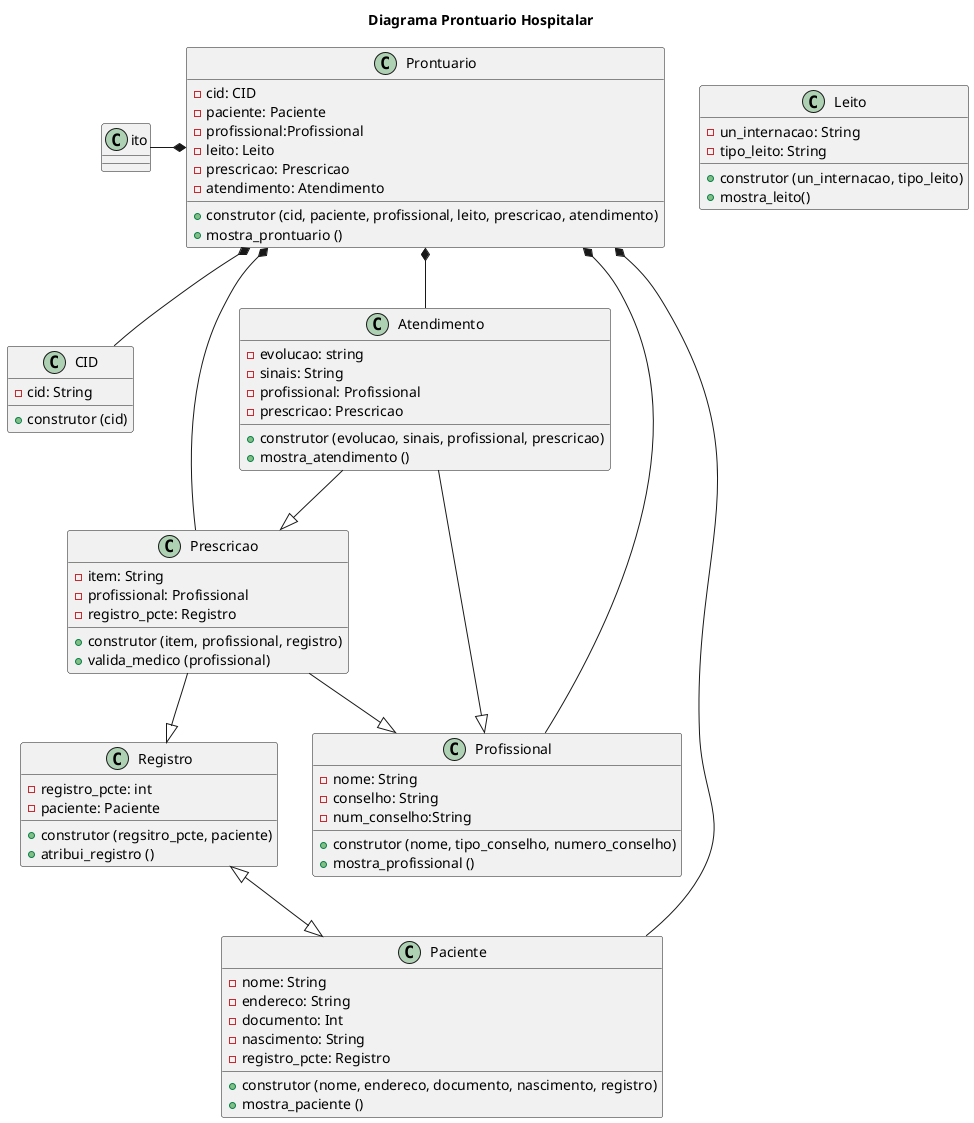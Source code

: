@startuml Diagrama
title Diagrama Prontuario Hospitalar 

class Registro{ 
    - registro_pcte: int 
    - paciente: Paciente
    + construtor (regsitro_pcte, paciente)
    + atribui_registro ()
}
class CID{
    - cid: String  
    + construtor (cid)
}
class Paciente{
    - nome: String 
    - endereco: String 
    - documento: Int
    - nascimento: String 
    - registro_pcte: Registro
    + construtor (nome, endereco, documento, nascimento, registro)
    + mostra_paciente ()
}
class Profissional{ 
    - nome: String
    - conselho: String
    - num_conselho:String 
    + construtor (nome, tipo_conselho, numero_conselho)
    + mostra_profissional ()
}
class Leito{
    - un_internacao: String
    - tipo_leito: String
    + construtor (un_internacao, tipo_leito)
    + mostra_leito()
}
class Prescricao{
    - item: String
    - profissional: Profissional
    - registro_pcte: Registro
    + construtor (item, profissional, registro)
    + valida_medico (profissional)
}
class Atendimento {
    - evolucao: string 
    - sinais: String
    - profissional: Profissional
    - prescricao: Prescricao
    + construtor (evolucao, sinais, profissional, prescricao)
    + mostra_atendimento ()
}
class Prontuario{ 
    - cid: CID 
    - paciente: Paciente
    - profissional:Profissional
    - leito: Leito
    - prescricao: Prescricao
    - atendimento: Atendimento
    + construtor (cid, paciente, profissional, leito, prescricao, atendimento)
    + mostra_prontuario ()
}    

Prontuario*--CID
Prontuario*--Paciente
Prontuario*--Prescricao 
Prontuario*--Profissional
Prontuario*--Leito
Prontuario*--Atendimento
Atendimento --|> Profissional
Atendimento --|>Prescricao
Registro <|--|>Paciente
Prescricao --|>Profissional
Prescricao --|>Registro
